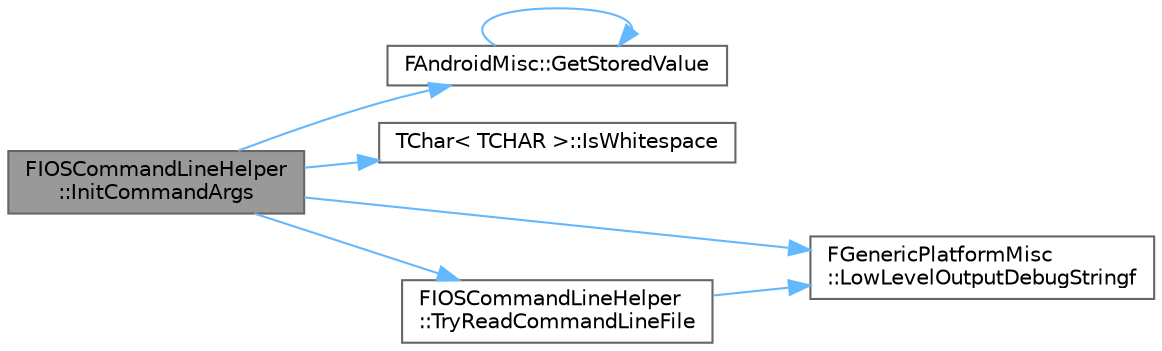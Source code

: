 digraph "FIOSCommandLineHelper::InitCommandArgs"
{
 // INTERACTIVE_SVG=YES
 // LATEX_PDF_SIZE
  bgcolor="transparent";
  edge [fontname=Helvetica,fontsize=10,labelfontname=Helvetica,labelfontsize=10];
  node [fontname=Helvetica,fontsize=10,shape=box,height=0.2,width=0.4];
  rankdir="LR";
  Node1 [id="Node000001",label="FIOSCommandLineHelper\l::InitCommandArgs",height=0.2,width=0.4,color="gray40", fillcolor="grey60", style="filled", fontcolor="black",tooltip=" "];
  Node1 -> Node2 [id="edge1_Node000001_Node000002",color="steelblue1",style="solid",tooltip=" "];
  Node2 [id="Node000002",label="FAndroidMisc::GetStoredValue",height=0.2,width=0.4,color="grey40", fillcolor="white", style="filled",URL="$db/d8b/structFAndroidMisc.html#a2f60fc852bdeb57caf4b6240deea36ea",tooltip=" "];
  Node2 -> Node2 [id="edge2_Node000002_Node000002",color="steelblue1",style="solid",tooltip=" "];
  Node1 -> Node3 [id="edge3_Node000001_Node000003",color="steelblue1",style="solid",tooltip=" "];
  Node3 [id="Node000003",label="TChar\< TCHAR \>::IsWhitespace",height=0.2,width=0.4,color="grey40", fillcolor="white", style="filled",URL="$d2/d80/structTChar.html#ac8808d6ab3463757224b615bc74d16aa",tooltip=" "];
  Node1 -> Node4 [id="edge4_Node000001_Node000004",color="steelblue1",style="solid",tooltip=" "];
  Node4 [id="Node000004",label="FGenericPlatformMisc\l::LowLevelOutputDebugStringf",height=0.2,width=0.4,color="grey40", fillcolor="white", style="filled",URL="$d1/de8/structFGenericPlatformMisc.html#abfb9c3f897edd1550db5f5794b4be43c",tooltip=" "];
  Node1 -> Node5 [id="edge5_Node000001_Node000005",color="steelblue1",style="solid",tooltip=" "];
  Node5 [id="Node000005",label="FIOSCommandLineHelper\l::TryReadCommandLineFile",height=0.2,width=0.4,color="grey40", fillcolor="white", style="filled",URL="$df/d5f/classFIOSCommandLineHelper.html#aaf208f0e11903562e975b48e4c6027a1",tooltip=" "];
  Node5 -> Node4 [id="edge6_Node000005_Node000004",color="steelblue1",style="solid",tooltip=" "];
}
